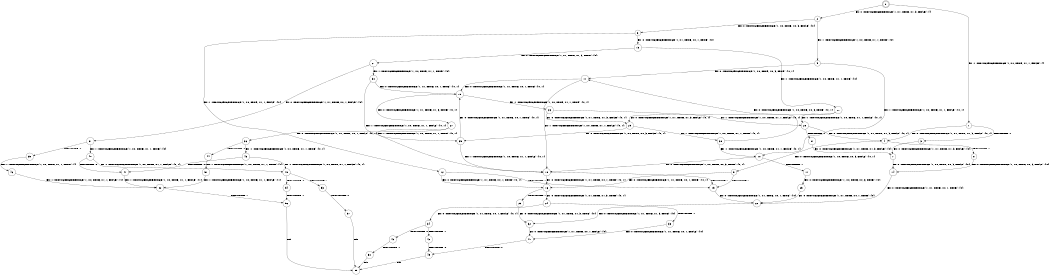 digraph BCG {
size = "7, 10.5";
center = TRUE;
node [shape = circle];
0 [peripheries = 2];
0 -> 1 [label = "EX !1 !ATOMIC_EXCH_BRANCH (1, +0, TRUE, +1, 1, FALSE) !{}"];
0 -> 2 [label = "EX !0 !ATOMIC_EXCH_BRANCH (1, +1, TRUE, +1, 3, FALSE) !{}"];
1 -> 3 [label = "TERMINATE !1"];
1 -> 4 [label = "EX !0 !ATOMIC_EXCH_BRANCH (1, +1, TRUE, +1, 3, FALSE) !{0, 1}"];
2 -> 5 [label = "EX !1 !ATOMIC_EXCH_BRANCH (1, +0, TRUE, +1, 1, TRUE) !{0}"];
2 -> 6 [label = "EX !0 !ATOMIC_EXCH_BRANCH (1, +0, TRUE, +0, 3, FALSE) !{0}"];
3 -> 7 [label = "EX !0 !ATOMIC_EXCH_BRANCH (1, +1, TRUE, +1, 3, FALSE) !{0}"];
4 -> 8 [label = "TERMINATE !1"];
4 -> 9 [label = "EX !0 !ATOMIC_EXCH_BRANCH (1, +0, TRUE, +0, 3, FALSE) !{0, 1}"];
5 -> 10 [label = "EX !1 !ATOMIC_EXCH_BRANCH (1, +0, TRUE, +1, 1, FALSE) !{0, 1}"];
5 -> 11 [label = "EX !0 !ATOMIC_EXCH_BRANCH (1, +0, TRUE, +0, 3, TRUE) !{0, 1}"];
6 -> 12 [label = "EX !1 !ATOMIC_EXCH_BRANCH (1, +0, TRUE, +1, 1, FALSE) !{0}"];
6 -> 13 [label = "EX !0 !ATOMIC_EXCH_BRANCH (1, +1, TRUE, +0, 1, TRUE) !{0}"];
7 -> 14 [label = "EX !0 !ATOMIC_EXCH_BRANCH (1, +0, TRUE, +0, 3, FALSE) !{0}"];
8 -> 14 [label = "EX !0 !ATOMIC_EXCH_BRANCH (1, +0, TRUE, +0, 3, FALSE) !{0}"];
9 -> 15 [label = "TERMINATE !1"];
9 -> 16 [label = "EX !0 !ATOMIC_EXCH_BRANCH (1, +1, TRUE, +0, 1, TRUE) !{0, 1}"];
10 -> 17 [label = "TERMINATE !1"];
10 -> 18 [label = "EX !0 !ATOMIC_EXCH_BRANCH (1, +0, TRUE, +0, 3, TRUE) !{0, 1}"];
11 -> 18 [label = "EX !1 !ATOMIC_EXCH_BRANCH (1, +0, TRUE, +1, 1, FALSE) !{0, 1}"];
11 -> 19 [label = "EX !0 !ATOMIC_EXCH_BRANCH (1, +1, TRUE, +0, 1, TRUE) !{0, 1}"];
12 -> 15 [label = "TERMINATE !1"];
12 -> 16 [label = "EX !0 !ATOMIC_EXCH_BRANCH (1, +1, TRUE, +0, 1, TRUE) !{0, 1}"];
13 -> 20 [label = "EX !1 !ATOMIC_EXCH_BRANCH (1, +0, TRUE, +1, 1, TRUE) !{0}"];
13 -> 21 [label = "EX !0 !ATOMIC_EXCH_BRANCH (1, +1, TRUE, +1, 3, TRUE) !{0}"];
14 -> 22 [label = "EX !0 !ATOMIC_EXCH_BRANCH (1, +1, TRUE, +0, 1, TRUE) !{0}"];
15 -> 22 [label = "EX !0 !ATOMIC_EXCH_BRANCH (1, +1, TRUE, +0, 1, TRUE) !{0}"];
16 -> 23 [label = "TERMINATE !1"];
16 -> 24 [label = "EX !0 !ATOMIC_EXCH_BRANCH (1, +1, TRUE, +1, 3, TRUE) !{0, 1}"];
17 -> 25 [label = "EX !0 !ATOMIC_EXCH_BRANCH (1, +0, TRUE, +0, 3, TRUE) !{0}"];
18 -> 15 [label = "TERMINATE !1"];
18 -> 16 [label = "EX !0 !ATOMIC_EXCH_BRANCH (1, +1, TRUE, +0, 1, TRUE) !{0, 1}"];
19 -> 26 [label = "EX !1 !ATOMIC_EXCH_BRANCH (1, +0, TRUE, +1, 1, TRUE) !{0, 1}"];
19 -> 27 [label = "EX !0 !ATOMIC_EXCH_BRANCH (1, +1, TRUE, +1, 3, TRUE) !{0, 1}"];
20 -> 28 [label = "EX !1 !ATOMIC_EXCH_BRANCH (1, +0, TRUE, +1, 1, FALSE) !{0, 1}"];
20 -> 29 [label = "EX !0 !ATOMIC_EXCH_BRANCH (1, +1, TRUE, +1, 3, FALSE) !{0, 1}"];
21 -> 30 [label = "EX !1 !ATOMIC_EXCH_BRANCH (1, +0, TRUE, +1, 1, TRUE) !{0}"];
21 -> 31 [label = "EX !0 !ATOMIC_EXCH_BRANCH (1, +1, TRUE, +0, 1, FALSE) !{0}"];
22 -> 32 [label = "EX !0 !ATOMIC_EXCH_BRANCH (1, +1, TRUE, +1, 3, TRUE) !{0}"];
23 -> 32 [label = "EX !0 !ATOMIC_EXCH_BRANCH (1, +1, TRUE, +1, 3, TRUE) !{0}"];
24 -> 33 [label = "TERMINATE !1"];
24 -> 34 [label = "EX !0 !ATOMIC_EXCH_BRANCH (1, +1, TRUE, +0, 1, FALSE) !{0, 1}"];
25 -> 22 [label = "EX !0 !ATOMIC_EXCH_BRANCH (1, +1, TRUE, +0, 1, TRUE) !{0}"];
26 -> 28 [label = "EX !1 !ATOMIC_EXCH_BRANCH (1, +0, TRUE, +1, 1, FALSE) !{0, 1}"];
26 -> 29 [label = "EX !0 !ATOMIC_EXCH_BRANCH (1, +1, TRUE, +1, 3, FALSE) !{0, 1}"];
27 -> 35 [label = "EX !1 !ATOMIC_EXCH_BRANCH (1, +0, TRUE, +1, 1, TRUE) !{0, 1}"];
27 -> 36 [label = "EX !0 !ATOMIC_EXCH_BRANCH (1, +1, TRUE, +0, 1, FALSE) !{0, 1}"];
28 -> 37 [label = "TERMINATE !1"];
28 -> 4 [label = "EX !0 !ATOMIC_EXCH_BRANCH (1, +1, TRUE, +1, 3, FALSE) !{0, 1}"];
29 -> 38 [label = "EX !1 !ATOMIC_EXCH_BRANCH (1, +0, TRUE, +1, 1, TRUE) !{0, 1}"];
29 -> 35 [label = "EX !0 !ATOMIC_EXCH_BRANCH (1, +0, TRUE, +0, 3, FALSE) !{0, 1}"];
30 -> 18 [label = "EX !1 !ATOMIC_EXCH_BRANCH (1, +0, TRUE, +1, 1, FALSE) !{0, 1}"];
30 -> 19 [label = "EX !0 !ATOMIC_EXCH_BRANCH (1, +1, TRUE, +0, 1, TRUE) !{0, 1}"];
31 -> 39 [label = "TERMINATE !0"];
31 -> 40 [label = "EX !1 !ATOMIC_EXCH_BRANCH (1, +0, TRUE, +1, 1, TRUE) !{0}"];
32 -> 41 [label = "EX !0 !ATOMIC_EXCH_BRANCH (1, +1, TRUE, +0, 1, FALSE) !{0}"];
33 -> 41 [label = "EX !0 !ATOMIC_EXCH_BRANCH (1, +1, TRUE, +0, 1, FALSE) !{0}"];
34 -> 42 [label = "TERMINATE !1"];
34 -> 43 [label = "TERMINATE !0"];
35 -> 18 [label = "EX !1 !ATOMIC_EXCH_BRANCH (1, +0, TRUE, +1, 1, FALSE) !{0, 1}"];
35 -> 19 [label = "EX !0 !ATOMIC_EXCH_BRANCH (1, +1, TRUE, +0, 1, TRUE) !{0, 1}"];
36 -> 44 [label = "TERMINATE !0"];
36 -> 45 [label = "EX !1 !ATOMIC_EXCH_BRANCH (1, +0, TRUE, +1, 1, TRUE) !{0, 1}"];
37 -> 7 [label = "EX !0 !ATOMIC_EXCH_BRANCH (1, +1, TRUE, +1, 3, FALSE) !{0}"];
38 -> 10 [label = "EX !1 !ATOMIC_EXCH_BRANCH (1, +0, TRUE, +1, 1, FALSE) !{0, 1}"];
38 -> 11 [label = "EX !0 !ATOMIC_EXCH_BRANCH (1, +0, TRUE, +0, 3, TRUE) !{0, 1}"];
39 -> 46 [label = "EX !1 !ATOMIC_EXCH_BRANCH (1, +0, TRUE, +1, 1, TRUE) !{}"];
40 -> 47 [label = "TERMINATE !0"];
40 -> 48 [label = "EX !1 !ATOMIC_EXCH_BRANCH (1, +0, TRUE, +1, 1, FALSE) !{0, 1}"];
41 -> 49 [label = "TERMINATE !0"];
42 -> 49 [label = "TERMINATE !0"];
43 -> 50 [label = "TERMINATE !1"];
44 -> 51 [label = "EX !1 !ATOMIC_EXCH_BRANCH (1, +0, TRUE, +1, 1, TRUE) !{1}"];
45 -> 47 [label = "TERMINATE !0"];
45 -> 48 [label = "EX !1 !ATOMIC_EXCH_BRANCH (1, +0, TRUE, +1, 1, FALSE) !{0, 1}"];
46 -> 52 [label = "EX !1 !ATOMIC_EXCH_BRANCH (1, +0, TRUE, +1, 1, FALSE) !{1}"];
47 -> 52 [label = "EX !1 !ATOMIC_EXCH_BRANCH (1, +0, TRUE, +1, 1, FALSE) !{1}"];
48 -> 53 [label = "TERMINATE !1"];
48 -> 54 [label = "TERMINATE !0"];
49 -> 55 [label = "exit"];
50 -> 55 [label = "exit"];
51 -> 52 [label = "EX !1 !ATOMIC_EXCH_BRANCH (1, +0, TRUE, +1, 1, FALSE) !{1}"];
52 -> 56 [label = "TERMINATE !1"];
53 -> 57 [label = "TERMINATE !0"];
54 -> 56 [label = "TERMINATE !1"];
56 -> 55 [label = "exit"];
57 -> 55 [label = "exit"];
}

